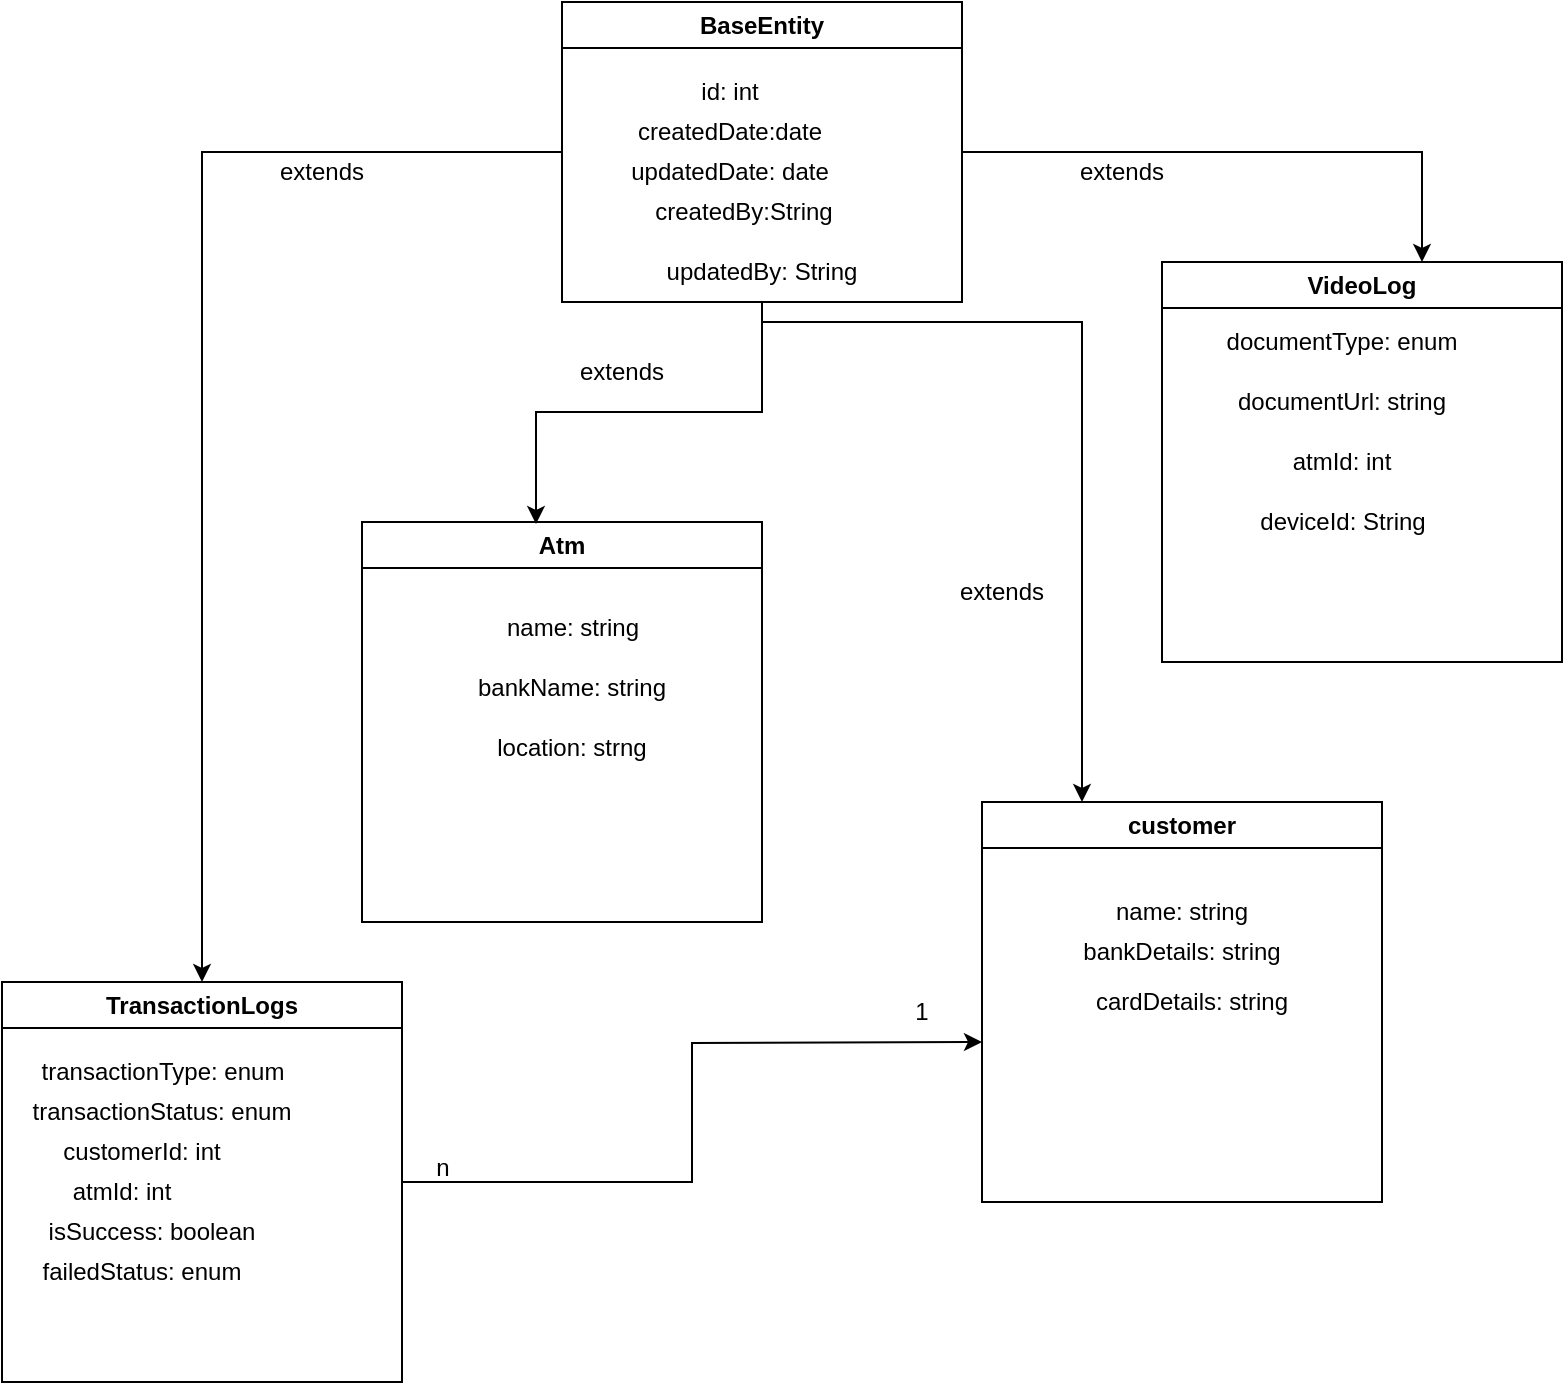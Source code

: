 <mxfile version="24.8.3">
  <diagram name="Page-1" id="3QL8FXSqD4Fd19UrLOuW">
    <mxGraphModel grid="1" page="1" gridSize="10" guides="1" tooltips="1" connect="1" arrows="1" fold="1" pageScale="1" pageWidth="827" pageHeight="1169" math="0" shadow="0">
      <root>
        <mxCell id="0" />
        <mxCell id="1" parent="0" />
        <mxCell id="xXOGGeI_By0o-UIUCpFz-39" style="edgeStyle=orthogonalEdgeStyle;rounded=0;orthogonalLoop=1;jettySize=auto;html=1;" edge="1" parent="1" source="xXOGGeI_By0o-UIUCpFz-1">
          <mxGeometry relative="1" as="geometry">
            <mxPoint x="510" y="530" as="targetPoint" />
          </mxGeometry>
        </mxCell>
        <mxCell id="xXOGGeI_By0o-UIUCpFz-1" value="TransactionLogs" style="swimlane;whiteSpace=wrap;html=1;" vertex="1" parent="1">
          <mxGeometry x="20" y="500" width="200" height="200" as="geometry" />
        </mxCell>
        <mxCell id="xXOGGeI_By0o-UIUCpFz-2" value="transactionType: enum" style="text;html=1;align=center;verticalAlign=middle;resizable=0;points=[];autosize=1;strokeColor=none;fillColor=none;" vertex="1" parent="xXOGGeI_By0o-UIUCpFz-1">
          <mxGeometry x="10" y="30" width="140" height="30" as="geometry" />
        </mxCell>
        <mxCell id="xXOGGeI_By0o-UIUCpFz-3" value="transactionStatus: enum" style="text;html=1;align=center;verticalAlign=middle;whiteSpace=wrap;rounded=0;" vertex="1" parent="xXOGGeI_By0o-UIUCpFz-1">
          <mxGeometry x="10" y="50" width="140" height="30" as="geometry" />
        </mxCell>
        <mxCell id="xXOGGeI_By0o-UIUCpFz-4" value="customerId: int" style="text;html=1;align=center;verticalAlign=middle;whiteSpace=wrap;rounded=0;" vertex="1" parent="xXOGGeI_By0o-UIUCpFz-1">
          <mxGeometry x="10" y="70" width="120" height="30" as="geometry" />
        </mxCell>
        <mxCell id="xXOGGeI_By0o-UIUCpFz-5" value="atmId: int" style="text;html=1;align=center;verticalAlign=middle;whiteSpace=wrap;rounded=0;" vertex="1" parent="xXOGGeI_By0o-UIUCpFz-1">
          <mxGeometry x="30" y="90" width="60" height="30" as="geometry" />
        </mxCell>
        <mxCell id="xXOGGeI_By0o-UIUCpFz-6" value="isSuccess: boolean" style="text;html=1;align=center;verticalAlign=middle;whiteSpace=wrap;rounded=0;" vertex="1" parent="xXOGGeI_By0o-UIUCpFz-1">
          <mxGeometry x="10" y="110" width="130" height="30" as="geometry" />
        </mxCell>
        <mxCell id="xXOGGeI_By0o-UIUCpFz-7" value="failedStatus: enum" style="text;html=1;align=center;verticalAlign=middle;whiteSpace=wrap;rounded=0;" vertex="1" parent="xXOGGeI_By0o-UIUCpFz-1">
          <mxGeometry y="130" width="140" height="30" as="geometry" />
        </mxCell>
        <mxCell id="xXOGGeI_By0o-UIUCpFz-16" style="edgeStyle=orthogonalEdgeStyle;rounded=0;orthogonalLoop=1;jettySize=auto;html=1;entryX=0.5;entryY=0;entryDx=0;entryDy=0;" edge="1" parent="1" source="xXOGGeI_By0o-UIUCpFz-8" target="xXOGGeI_By0o-UIUCpFz-1">
          <mxGeometry relative="1" as="geometry" />
        </mxCell>
        <mxCell id="xXOGGeI_By0o-UIUCpFz-30" style="edgeStyle=orthogonalEdgeStyle;rounded=0;orthogonalLoop=1;jettySize=auto;html=1;entryX=0.25;entryY=0;entryDx=0;entryDy=0;" edge="1" parent="1" source="xXOGGeI_By0o-UIUCpFz-8" target="xXOGGeI_By0o-UIUCpFz-26">
          <mxGeometry relative="1" as="geometry">
            <Array as="points">
              <mxPoint x="560" y="170" />
            </Array>
          </mxGeometry>
        </mxCell>
        <mxCell id="xXOGGeI_By0o-UIUCpFz-8" value="BaseEntity" style="swimlane;whiteSpace=wrap;html=1;" vertex="1" parent="1">
          <mxGeometry x="300" y="10" width="200" height="150" as="geometry" />
        </mxCell>
        <mxCell id="xXOGGeI_By0o-UIUCpFz-9" value="id: int" style="text;html=1;align=center;verticalAlign=middle;whiteSpace=wrap;rounded=0;" vertex="1" parent="xXOGGeI_By0o-UIUCpFz-8">
          <mxGeometry x="54" y="30" width="60" height="30" as="geometry" />
        </mxCell>
        <mxCell id="xXOGGeI_By0o-UIUCpFz-12" value="createdDate:date" style="text;html=1;align=center;verticalAlign=middle;whiteSpace=wrap;rounded=0;" vertex="1" parent="xXOGGeI_By0o-UIUCpFz-8">
          <mxGeometry x="39" y="50" width="90" height="30" as="geometry" />
        </mxCell>
        <mxCell id="xXOGGeI_By0o-UIUCpFz-13" value="updatedDate: date" style="text;html=1;align=center;verticalAlign=middle;whiteSpace=wrap;rounded=0;" vertex="1" parent="xXOGGeI_By0o-UIUCpFz-8">
          <mxGeometry x="31" y="70" width="106" height="30" as="geometry" />
        </mxCell>
        <mxCell id="xXOGGeI_By0o-UIUCpFz-14" value="createdBy:String" style="text;html=1;align=center;verticalAlign=middle;whiteSpace=wrap;rounded=0;" vertex="1" parent="xXOGGeI_By0o-UIUCpFz-8">
          <mxGeometry x="31" y="90" width="120" height="30" as="geometry" />
        </mxCell>
        <mxCell id="xXOGGeI_By0o-UIUCpFz-15" value="updatedBy: String" style="text;html=1;align=center;verticalAlign=middle;whiteSpace=wrap;rounded=0;" vertex="1" parent="xXOGGeI_By0o-UIUCpFz-8">
          <mxGeometry x="45" y="120" width="110" height="30" as="geometry" />
        </mxCell>
        <mxCell id="xXOGGeI_By0o-UIUCpFz-17" value="extends" style="text;html=1;align=center;verticalAlign=middle;whiteSpace=wrap;rounded=0;" vertex="1" parent="1">
          <mxGeometry x="150" y="80" width="60" height="30" as="geometry" />
        </mxCell>
        <mxCell id="xXOGGeI_By0o-UIUCpFz-18" value="VideoLog" style="swimlane;whiteSpace=wrap;html=1;" vertex="1" parent="1">
          <mxGeometry x="600" y="140" width="200" height="200" as="geometry" />
        </mxCell>
        <mxCell id="xXOGGeI_By0o-UIUCpFz-21" value="documentType: enum" style="text;html=1;align=center;verticalAlign=middle;whiteSpace=wrap;rounded=0;" vertex="1" parent="xXOGGeI_By0o-UIUCpFz-18">
          <mxGeometry x="20" y="25" width="140" height="30" as="geometry" />
        </mxCell>
        <mxCell id="xXOGGeI_By0o-UIUCpFz-22" value="documentUrl: string" style="text;html=1;align=center;verticalAlign=middle;whiteSpace=wrap;rounded=0;" vertex="1" parent="xXOGGeI_By0o-UIUCpFz-18">
          <mxGeometry x="20" y="55" width="140" height="30" as="geometry" />
        </mxCell>
        <mxCell id="xXOGGeI_By0o-UIUCpFz-23" value="atmId: int" style="text;html=1;align=center;verticalAlign=middle;whiteSpace=wrap;rounded=0;" vertex="1" parent="xXOGGeI_By0o-UIUCpFz-18">
          <mxGeometry x="60" y="85" width="60" height="30" as="geometry" />
        </mxCell>
        <mxCell id="xXOGGeI_By0o-UIUCpFz-24" value="deviceId: String" style="text;html=1;align=center;verticalAlign=middle;whiteSpace=wrap;rounded=0;" vertex="1" parent="xXOGGeI_By0o-UIUCpFz-18">
          <mxGeometry x="32.5" y="115" width="115" height="30" as="geometry" />
        </mxCell>
        <mxCell id="xXOGGeI_By0o-UIUCpFz-20" value="extends" style="text;html=1;align=center;verticalAlign=middle;whiteSpace=wrap;rounded=0;" vertex="1" parent="1">
          <mxGeometry x="550" y="80" width="60" height="30" as="geometry" />
        </mxCell>
        <mxCell id="xXOGGeI_By0o-UIUCpFz-25" value="Atm" style="swimlane;whiteSpace=wrap;html=1;" vertex="1" parent="1">
          <mxGeometry x="200" y="270" width="200" height="200" as="geometry" />
        </mxCell>
        <mxCell id="xXOGGeI_By0o-UIUCpFz-35" value="bankName: string" style="text;html=1;align=center;verticalAlign=middle;whiteSpace=wrap;rounded=0;" vertex="1" parent="xXOGGeI_By0o-UIUCpFz-25">
          <mxGeometry x="55" y="68" width="100" height="30" as="geometry" />
        </mxCell>
        <mxCell id="xXOGGeI_By0o-UIUCpFz-36" value="location: strng" style="text;html=1;align=center;verticalAlign=middle;whiteSpace=wrap;rounded=0;" vertex="1" parent="xXOGGeI_By0o-UIUCpFz-25">
          <mxGeometry x="60" y="98" width="90" height="30" as="geometry" />
        </mxCell>
        <mxCell id="xXOGGeI_By0o-UIUCpFz-34" value="name: string" style="text;html=1;align=center;verticalAlign=middle;resizable=0;points=[];autosize=1;strokeColor=none;fillColor=none;" vertex="1" parent="xXOGGeI_By0o-UIUCpFz-25">
          <mxGeometry x="60" y="38" width="90" height="30" as="geometry" />
        </mxCell>
        <mxCell id="xXOGGeI_By0o-UIUCpFz-26" value="customer" style="swimlane;whiteSpace=wrap;html=1;" vertex="1" parent="1">
          <mxGeometry x="510" y="410" width="200" height="200" as="geometry" />
        </mxCell>
        <mxCell id="xXOGGeI_By0o-UIUCpFz-27" value="name: string" style="text;html=1;align=center;verticalAlign=middle;whiteSpace=wrap;rounded=0;" vertex="1" parent="xXOGGeI_By0o-UIUCpFz-26">
          <mxGeometry x="50" y="40" width="100" height="30" as="geometry" />
        </mxCell>
        <mxCell id="xXOGGeI_By0o-UIUCpFz-28" value="bankDetails: string" style="text;html=1;align=center;verticalAlign=middle;whiteSpace=wrap;rounded=0;" vertex="1" parent="xXOGGeI_By0o-UIUCpFz-26">
          <mxGeometry x="40" y="60" width="120" height="30" as="geometry" />
        </mxCell>
        <mxCell id="xXOGGeI_By0o-UIUCpFz-29" value="cardDetails: string" style="text;html=1;align=center;verticalAlign=middle;whiteSpace=wrap;rounded=0;" vertex="1" parent="xXOGGeI_By0o-UIUCpFz-26">
          <mxGeometry x="40" y="85" width="130" height="30" as="geometry" />
        </mxCell>
        <mxCell id="xXOGGeI_By0o-UIUCpFz-31" value="extends" style="text;html=1;align=center;verticalAlign=middle;whiteSpace=wrap;rounded=0;" vertex="1" parent="1">
          <mxGeometry x="490" y="290" width="60" height="30" as="geometry" />
        </mxCell>
        <mxCell id="xXOGGeI_By0o-UIUCpFz-33" value="extends" style="text;html=1;align=center;verticalAlign=middle;whiteSpace=wrap;rounded=0;" vertex="1" parent="1">
          <mxGeometry x="300" y="180" width="60" height="30" as="geometry" />
        </mxCell>
        <mxCell id="xXOGGeI_By0o-UIUCpFz-37" style="edgeStyle=orthogonalEdgeStyle;rounded=0;orthogonalLoop=1;jettySize=auto;html=1;entryX=0.435;entryY=0.005;entryDx=0;entryDy=0;entryPerimeter=0;" edge="1" parent="1" source="xXOGGeI_By0o-UIUCpFz-8" target="xXOGGeI_By0o-UIUCpFz-25">
          <mxGeometry relative="1" as="geometry" />
        </mxCell>
        <mxCell id="xXOGGeI_By0o-UIUCpFz-40" value="n" style="text;html=1;align=center;verticalAlign=middle;resizable=0;points=[];autosize=1;strokeColor=none;fillColor=none;" vertex="1" parent="1">
          <mxGeometry x="225" y="578" width="30" height="30" as="geometry" />
        </mxCell>
        <mxCell id="xXOGGeI_By0o-UIUCpFz-41" value="1" style="text;html=1;align=center;verticalAlign=middle;whiteSpace=wrap;rounded=0;" vertex="1" parent="1">
          <mxGeometry x="450" y="500" width="60" height="30" as="geometry" />
        </mxCell>
        <mxCell id="xXOGGeI_By0o-UIUCpFz-42" style="edgeStyle=orthogonalEdgeStyle;rounded=0;orthogonalLoop=1;jettySize=auto;html=1;entryX=0.65;entryY=0;entryDx=0;entryDy=0;entryPerimeter=0;" edge="1" parent="1" source="xXOGGeI_By0o-UIUCpFz-8" target="xXOGGeI_By0o-UIUCpFz-18">
          <mxGeometry relative="1" as="geometry" />
        </mxCell>
      </root>
    </mxGraphModel>
  </diagram>
</mxfile>
